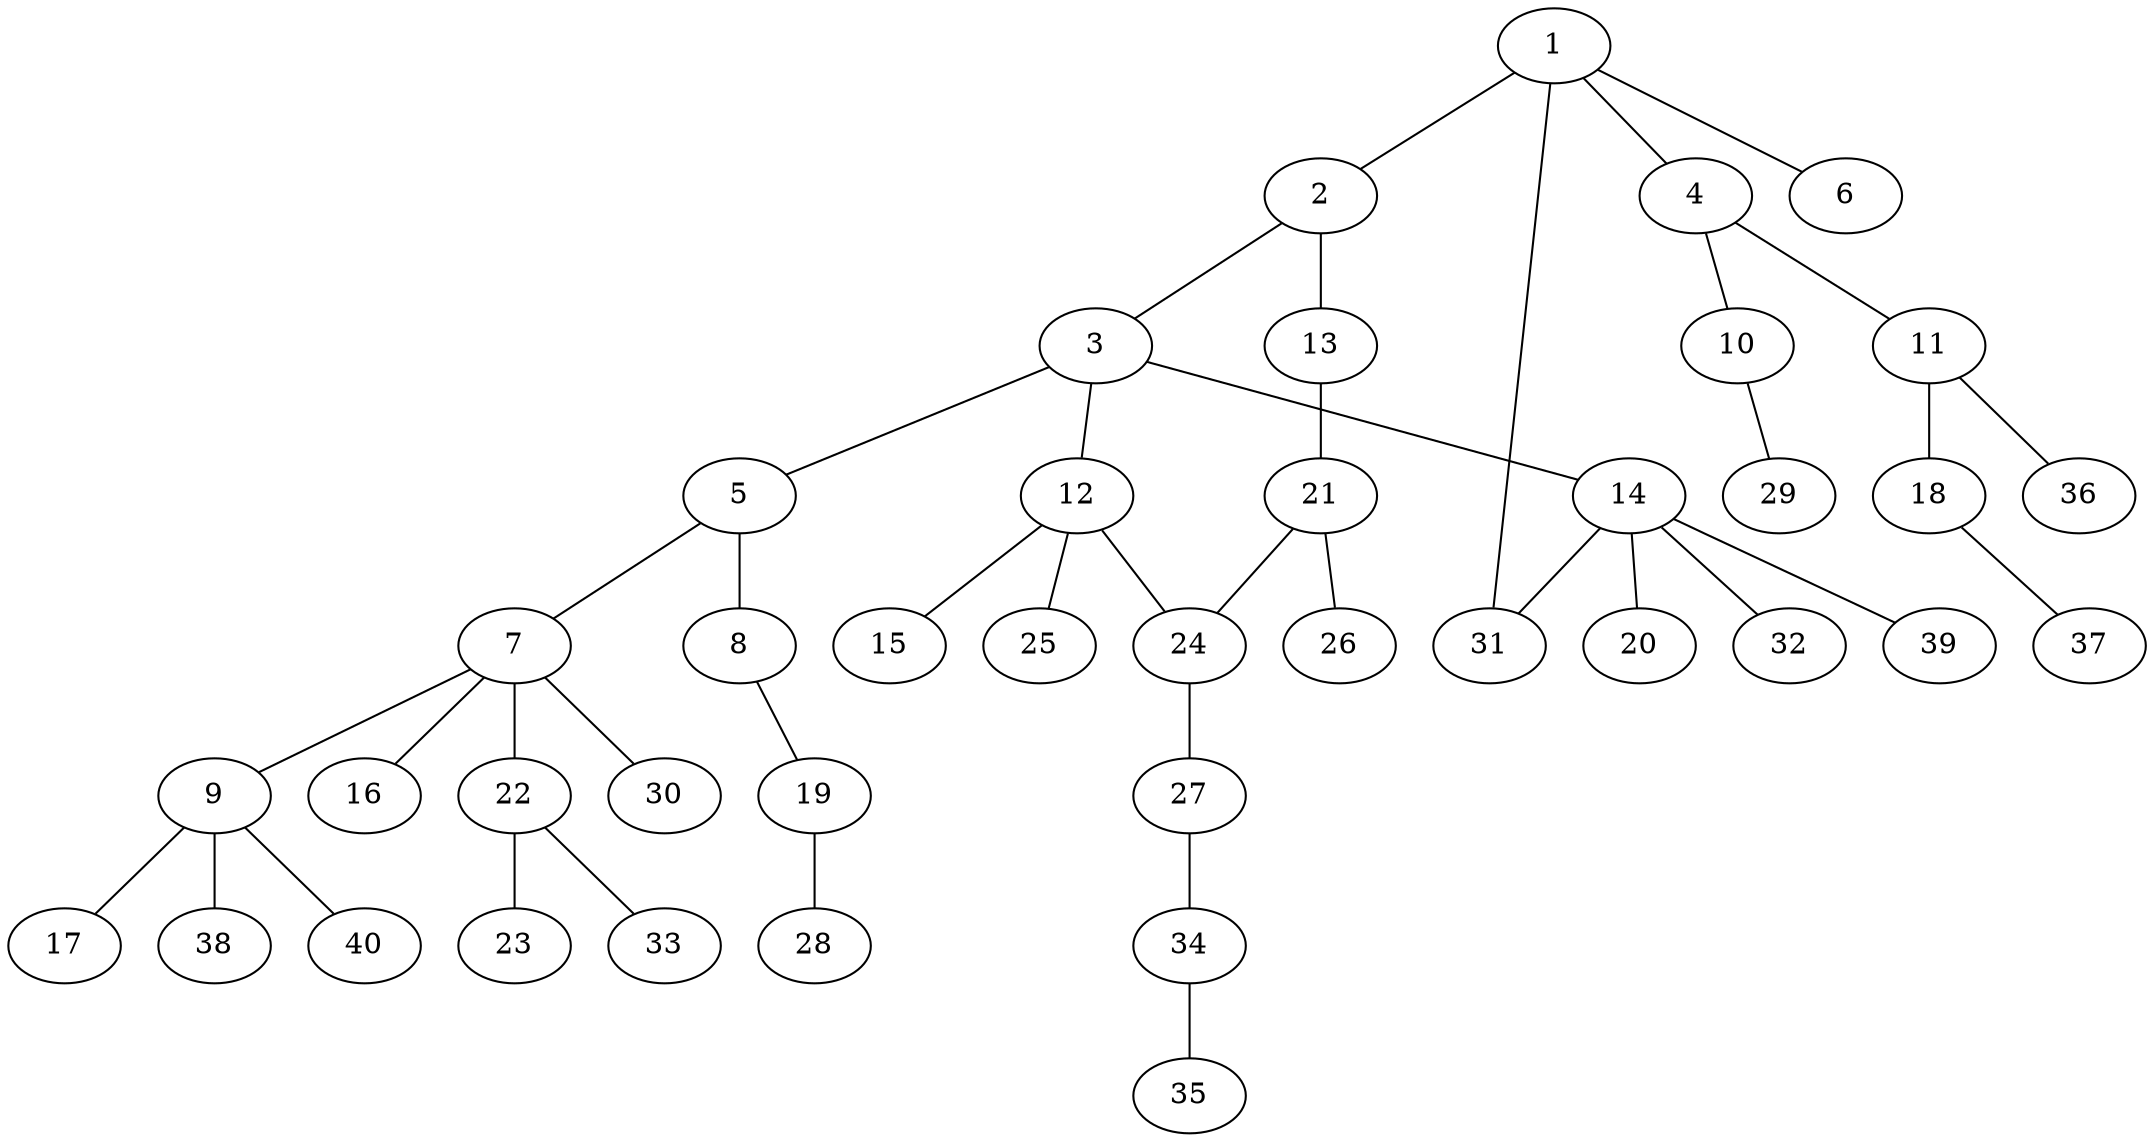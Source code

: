 graph graphname {1--2
1--4
1--6
1--31
2--3
2--13
3--5
3--12
3--14
4--10
4--11
5--7
5--8
7--9
7--16
7--22
7--30
8--19
9--17
9--38
9--40
10--29
11--18
11--36
12--15
12--24
12--25
13--21
14--20
14--31
14--32
14--39
18--37
19--28
21--24
21--26
22--23
22--33
24--27
27--34
34--35
}